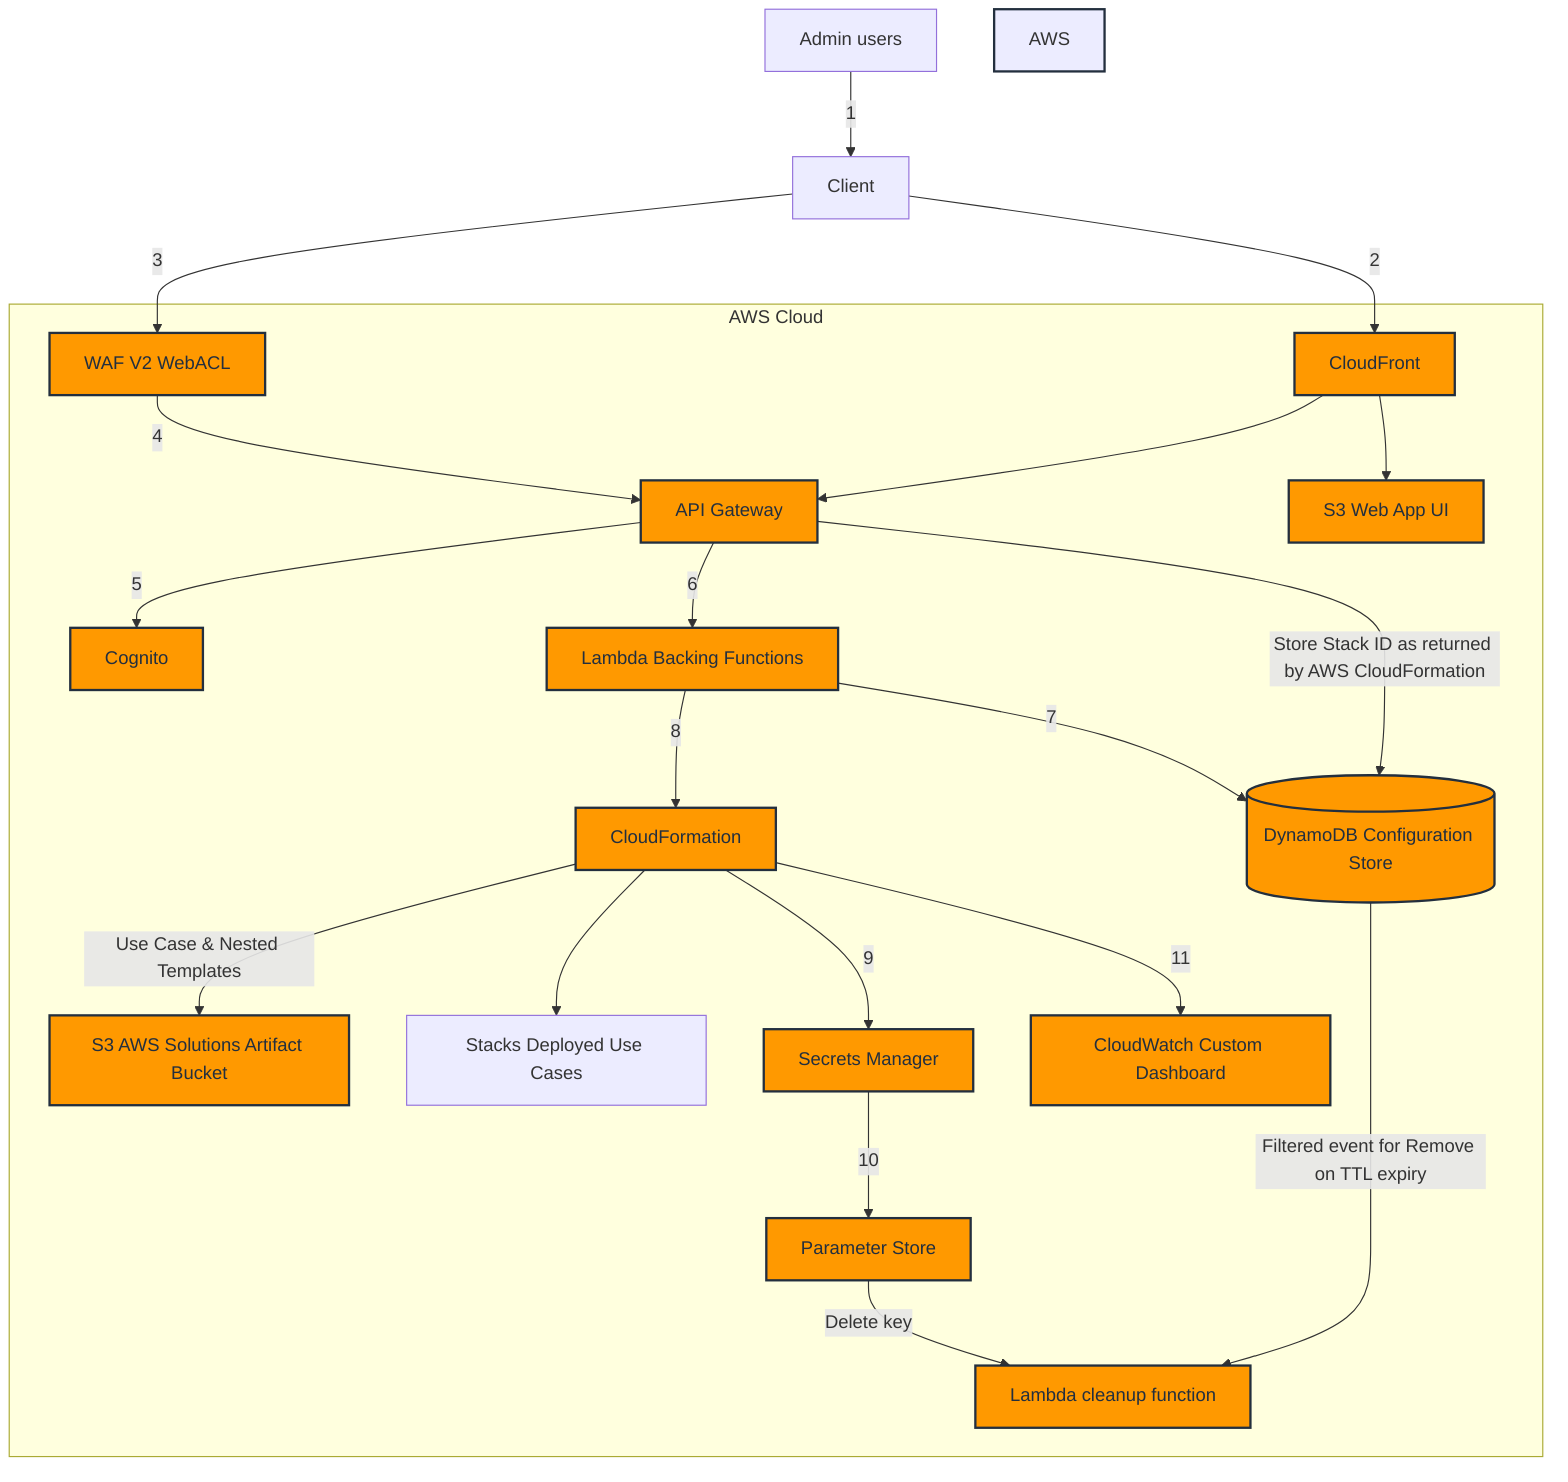 graph TD
    Users[Admin users] -->|1| Client
    Client -->|2| cloudfront:cdn[CloudFront]
    Client -->|3| waf:acl[WAF V2 WebACL]
    waf:acl -->|4| apigateway:api[API Gateway]
    cloudfront:cdn --> apigateway:api
    cloudfront:cdn --> s3:ui[S3 Web App UI]
    apigateway:api -->|5| cognito:auth[Cognito]
    apigateway:api -->|6| lambda:functions[Lambda Backing Functions]
    lambda:functions -->|7| dynamodb:config[(DynamoDB Configuration Store)]
    lambda:functions -->|8| cloudformation:service[CloudFormation]
    cloudformation:service -->|Use Case & Nested Templates| s3:artifacts[S3 AWS Solutions Artifact Bucket]
    cloudformation:service --> Stacks[Stacks Deployed Use Cases]
    cloudformation:service -->|9| secretsmanager:secrets[Secrets Manager]
    secretsmanager:secrets -->|10| ssm:paramstore[Parameter Store]
    ssm:paramstore -->|Delete key| lambda:cleanup[Lambda cleanup function]
    dynamodb:config -->|Filtered event for Remove on TTL expiry| lambda:cleanup
    cloudformation:service -->|11| cloudwatch:dashboard[CloudWatch Custom Dashboard]
    
    subgraph AWS Cloud
        cloudfront:cdn
        waf:acl
        apigateway:api
        cognito:auth
        lambda:functions
        dynamodb:config
        cloudformation:service
        s3:artifacts
        Stacks
        secretsmanager:secrets
        ssm:paramstore
        lambda:cleanup
        cloudwatch:dashboard
        s3:ui
    end
    
    apigateway:api -->|Store Stack ID as returned by AWS CloudFormation| dynamodb:config
    
    classDef awsService fill:#FF9900,stroke:#232F3E,stroke-width:2px,color:#232F3E;
    class cloudfront:cdn,waf:acl,apigateway:api,cognito:auth,lambda:functions,dynamodb:config,cloudformation:service,s3:artifacts,secretsmanager:secrets,ssm:paramstore,lambda:cleanup,cloudwatch:dashboard,s3:ui awsService;
    
    style AWS Cloud fill:#F7F7F7,stroke:#232F3E,stroke-width:2px;